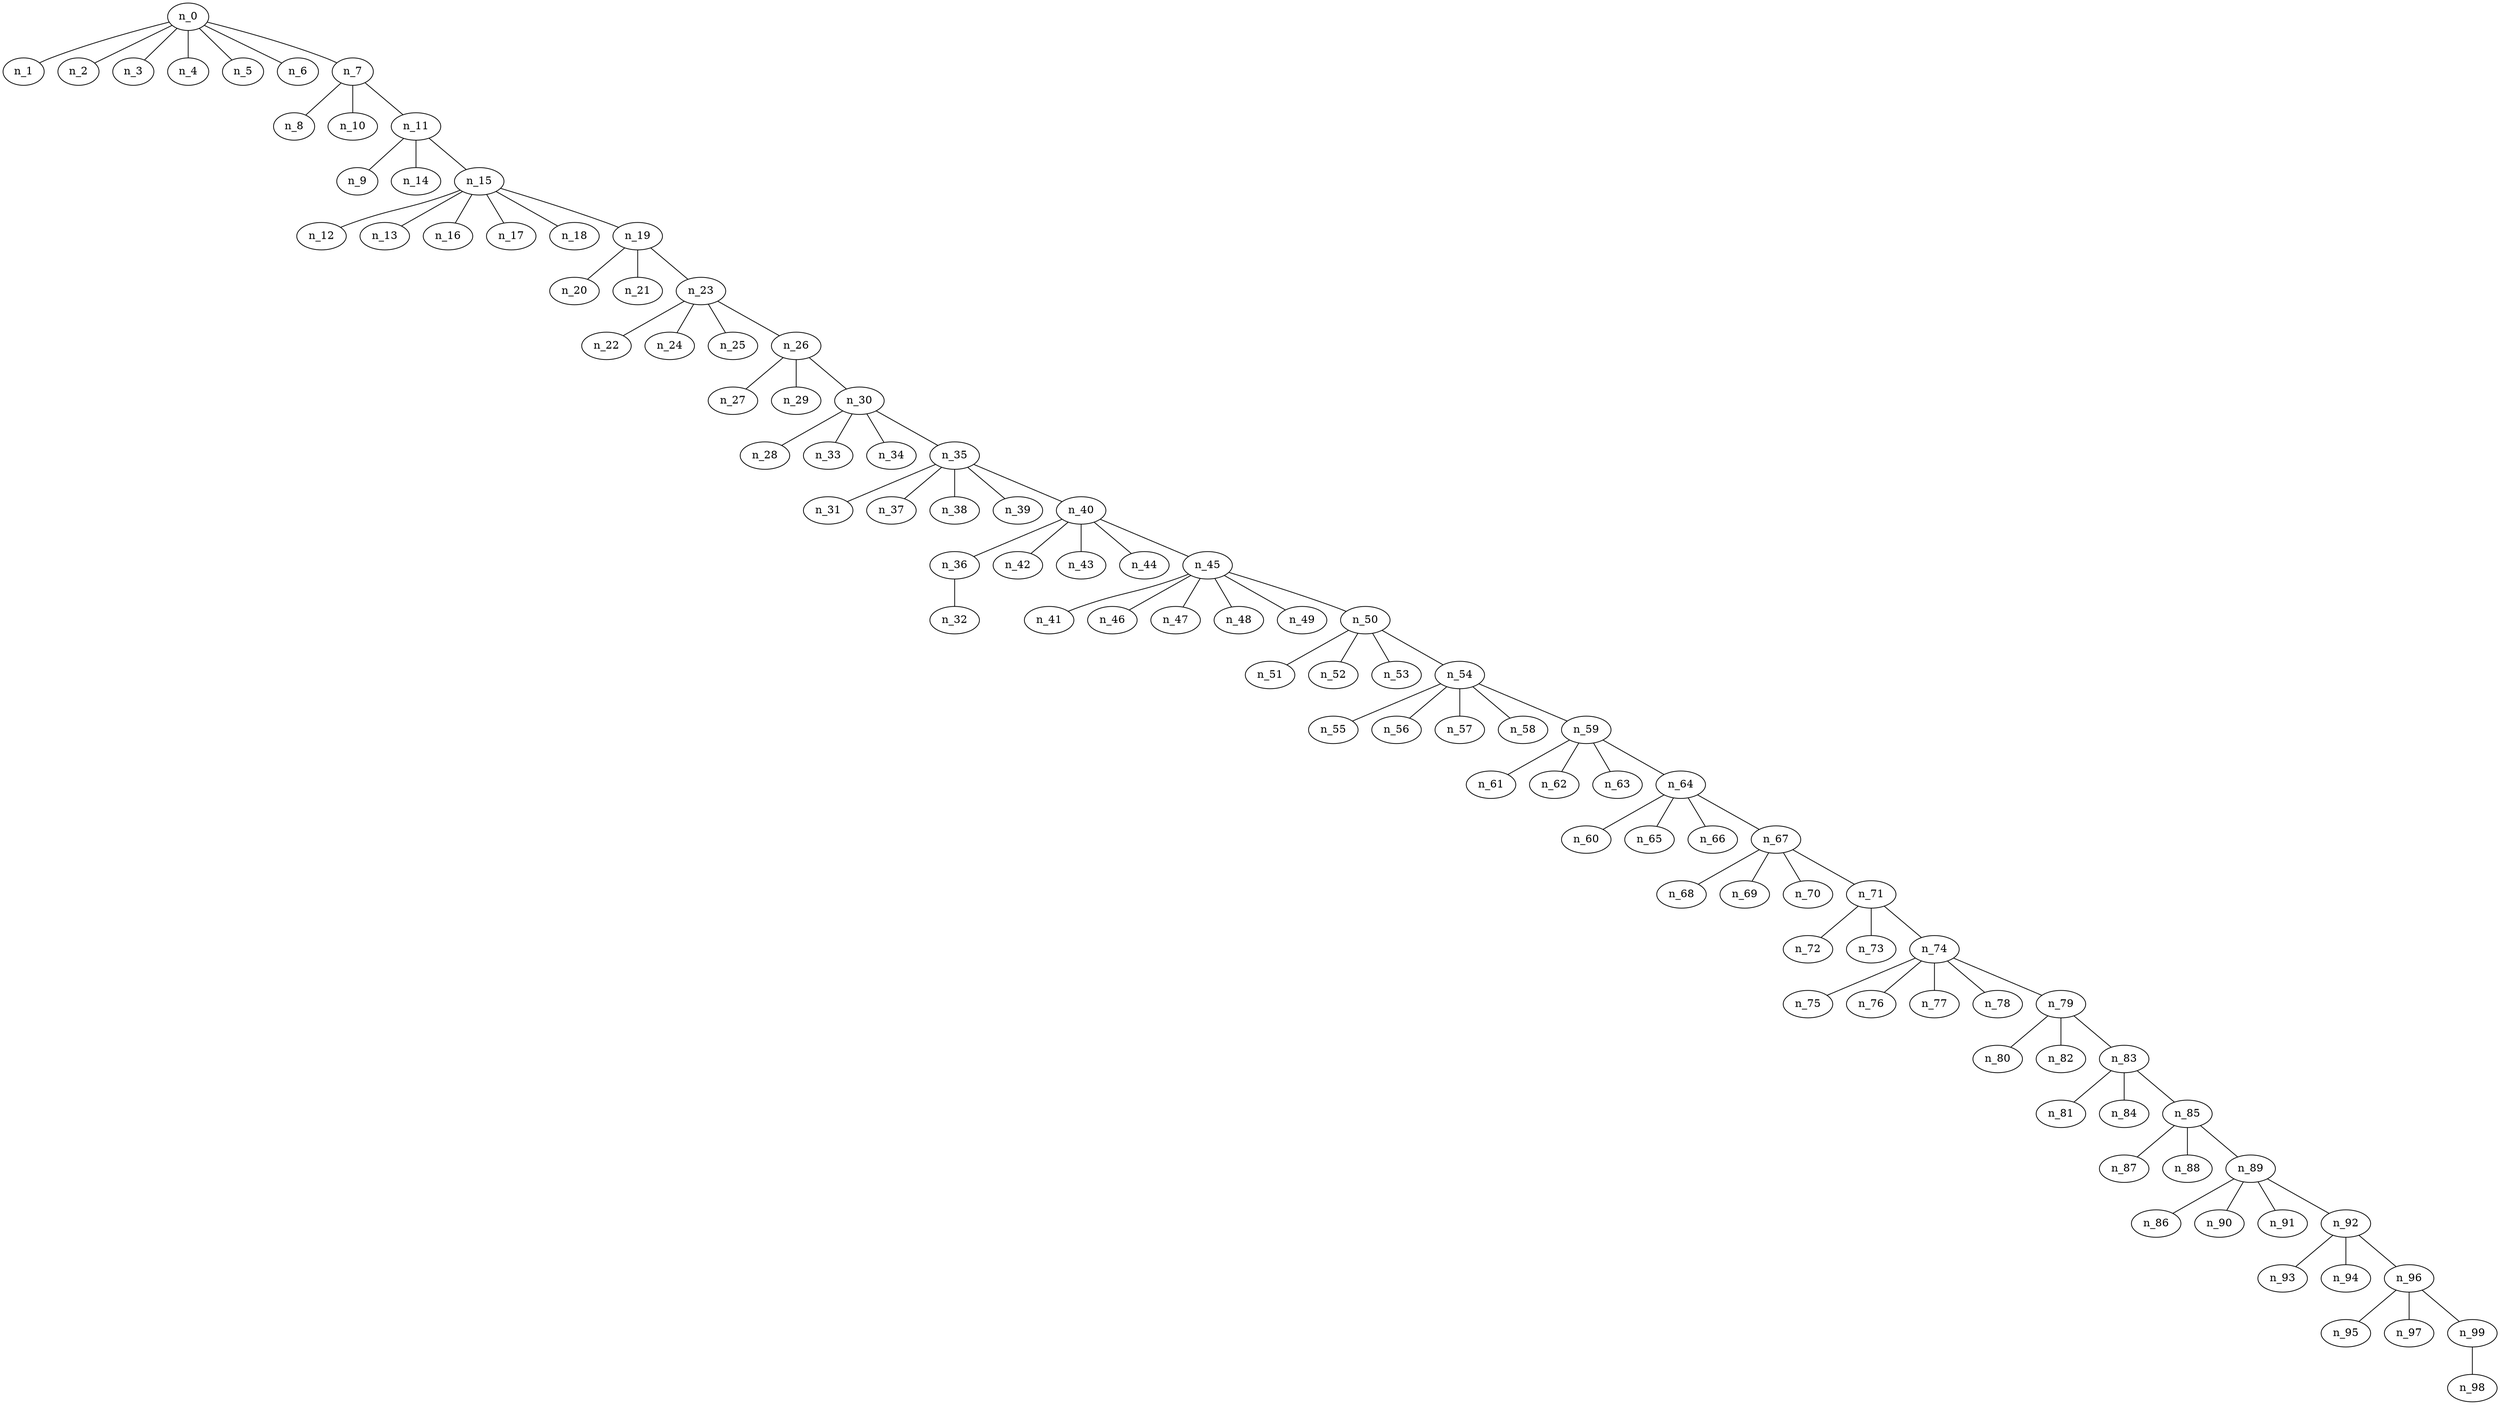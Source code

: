 graph grafoBarabasi_100_7_DFS_I  {
n_0;
n_1;
n_2;
n_3;
n_4;
n_5;
n_6;
n_7;
n_8;
n_10;
n_11;
n_9;
n_14;
n_15;
n_12;
n_13;
n_16;
n_17;
n_18;
n_19;
n_20;
n_21;
n_23;
n_22;
n_24;
n_25;
n_26;
n_27;
n_29;
n_30;
n_28;
n_33;
n_34;
n_35;
n_31;
n_37;
n_38;
n_39;
n_40;
n_36;
n_42;
n_43;
n_44;
n_45;
n_41;
n_46;
n_47;
n_48;
n_49;
n_50;
n_51;
n_52;
n_53;
n_54;
n_55;
n_56;
n_57;
n_58;
n_59;
n_61;
n_62;
n_63;
n_64;
n_60;
n_65;
n_66;
n_67;
n_68;
n_69;
n_70;
n_71;
n_72;
n_73;
n_74;
n_75;
n_76;
n_77;
n_78;
n_79;
n_80;
n_82;
n_83;
n_81;
n_84;
n_85;
n_87;
n_88;
n_89;
n_86;
n_90;
n_91;
n_92;
n_93;
n_94;
n_96;
n_95;
n_97;
n_99;
n_98;
n_32;
n_0 -- n_1;
n_0 -- n_2;
n_0 -- n_3;
n_0 -- n_4;
n_0 -- n_5;
n_0 -- n_6;
n_0 -- n_7;
n_7 -- n_8;
n_7 -- n_10;
n_7 -- n_11;
n_11 -- n_9;
n_11 -- n_14;
n_11 -- n_15;
n_15 -- n_12;
n_15 -- n_13;
n_15 -- n_16;
n_15 -- n_17;
n_15 -- n_18;
n_15 -- n_19;
n_19 -- n_20;
n_19 -- n_21;
n_19 -- n_23;
n_23 -- n_22;
n_23 -- n_24;
n_23 -- n_25;
n_23 -- n_26;
n_26 -- n_27;
n_26 -- n_29;
n_26 -- n_30;
n_30 -- n_28;
n_30 -- n_33;
n_30 -- n_34;
n_30 -- n_35;
n_35 -- n_31;
n_35 -- n_37;
n_35 -- n_38;
n_35 -- n_39;
n_35 -- n_40;
n_40 -- n_36;
n_40 -- n_42;
n_40 -- n_43;
n_40 -- n_44;
n_40 -- n_45;
n_45 -- n_41;
n_45 -- n_46;
n_45 -- n_47;
n_45 -- n_48;
n_45 -- n_49;
n_45 -- n_50;
n_50 -- n_51;
n_50 -- n_52;
n_50 -- n_53;
n_50 -- n_54;
n_54 -- n_55;
n_54 -- n_56;
n_54 -- n_57;
n_54 -- n_58;
n_54 -- n_59;
n_59 -- n_61;
n_59 -- n_62;
n_59 -- n_63;
n_59 -- n_64;
n_64 -- n_60;
n_64 -- n_65;
n_64 -- n_66;
n_64 -- n_67;
n_67 -- n_68;
n_67 -- n_69;
n_67 -- n_70;
n_67 -- n_71;
n_71 -- n_72;
n_71 -- n_73;
n_71 -- n_74;
n_74 -- n_75;
n_74 -- n_76;
n_74 -- n_77;
n_74 -- n_78;
n_74 -- n_79;
n_79 -- n_80;
n_79 -- n_82;
n_79 -- n_83;
n_83 -- n_81;
n_83 -- n_84;
n_83 -- n_85;
n_85 -- n_87;
n_85 -- n_88;
n_85 -- n_89;
n_89 -- n_86;
n_89 -- n_90;
n_89 -- n_91;
n_89 -- n_92;
n_92 -- n_93;
n_92 -- n_94;
n_92 -- n_96;
n_96 -- n_95;
n_96 -- n_97;
n_96 -- n_99;
n_99 -- n_98;
n_36 -- n_32;
}